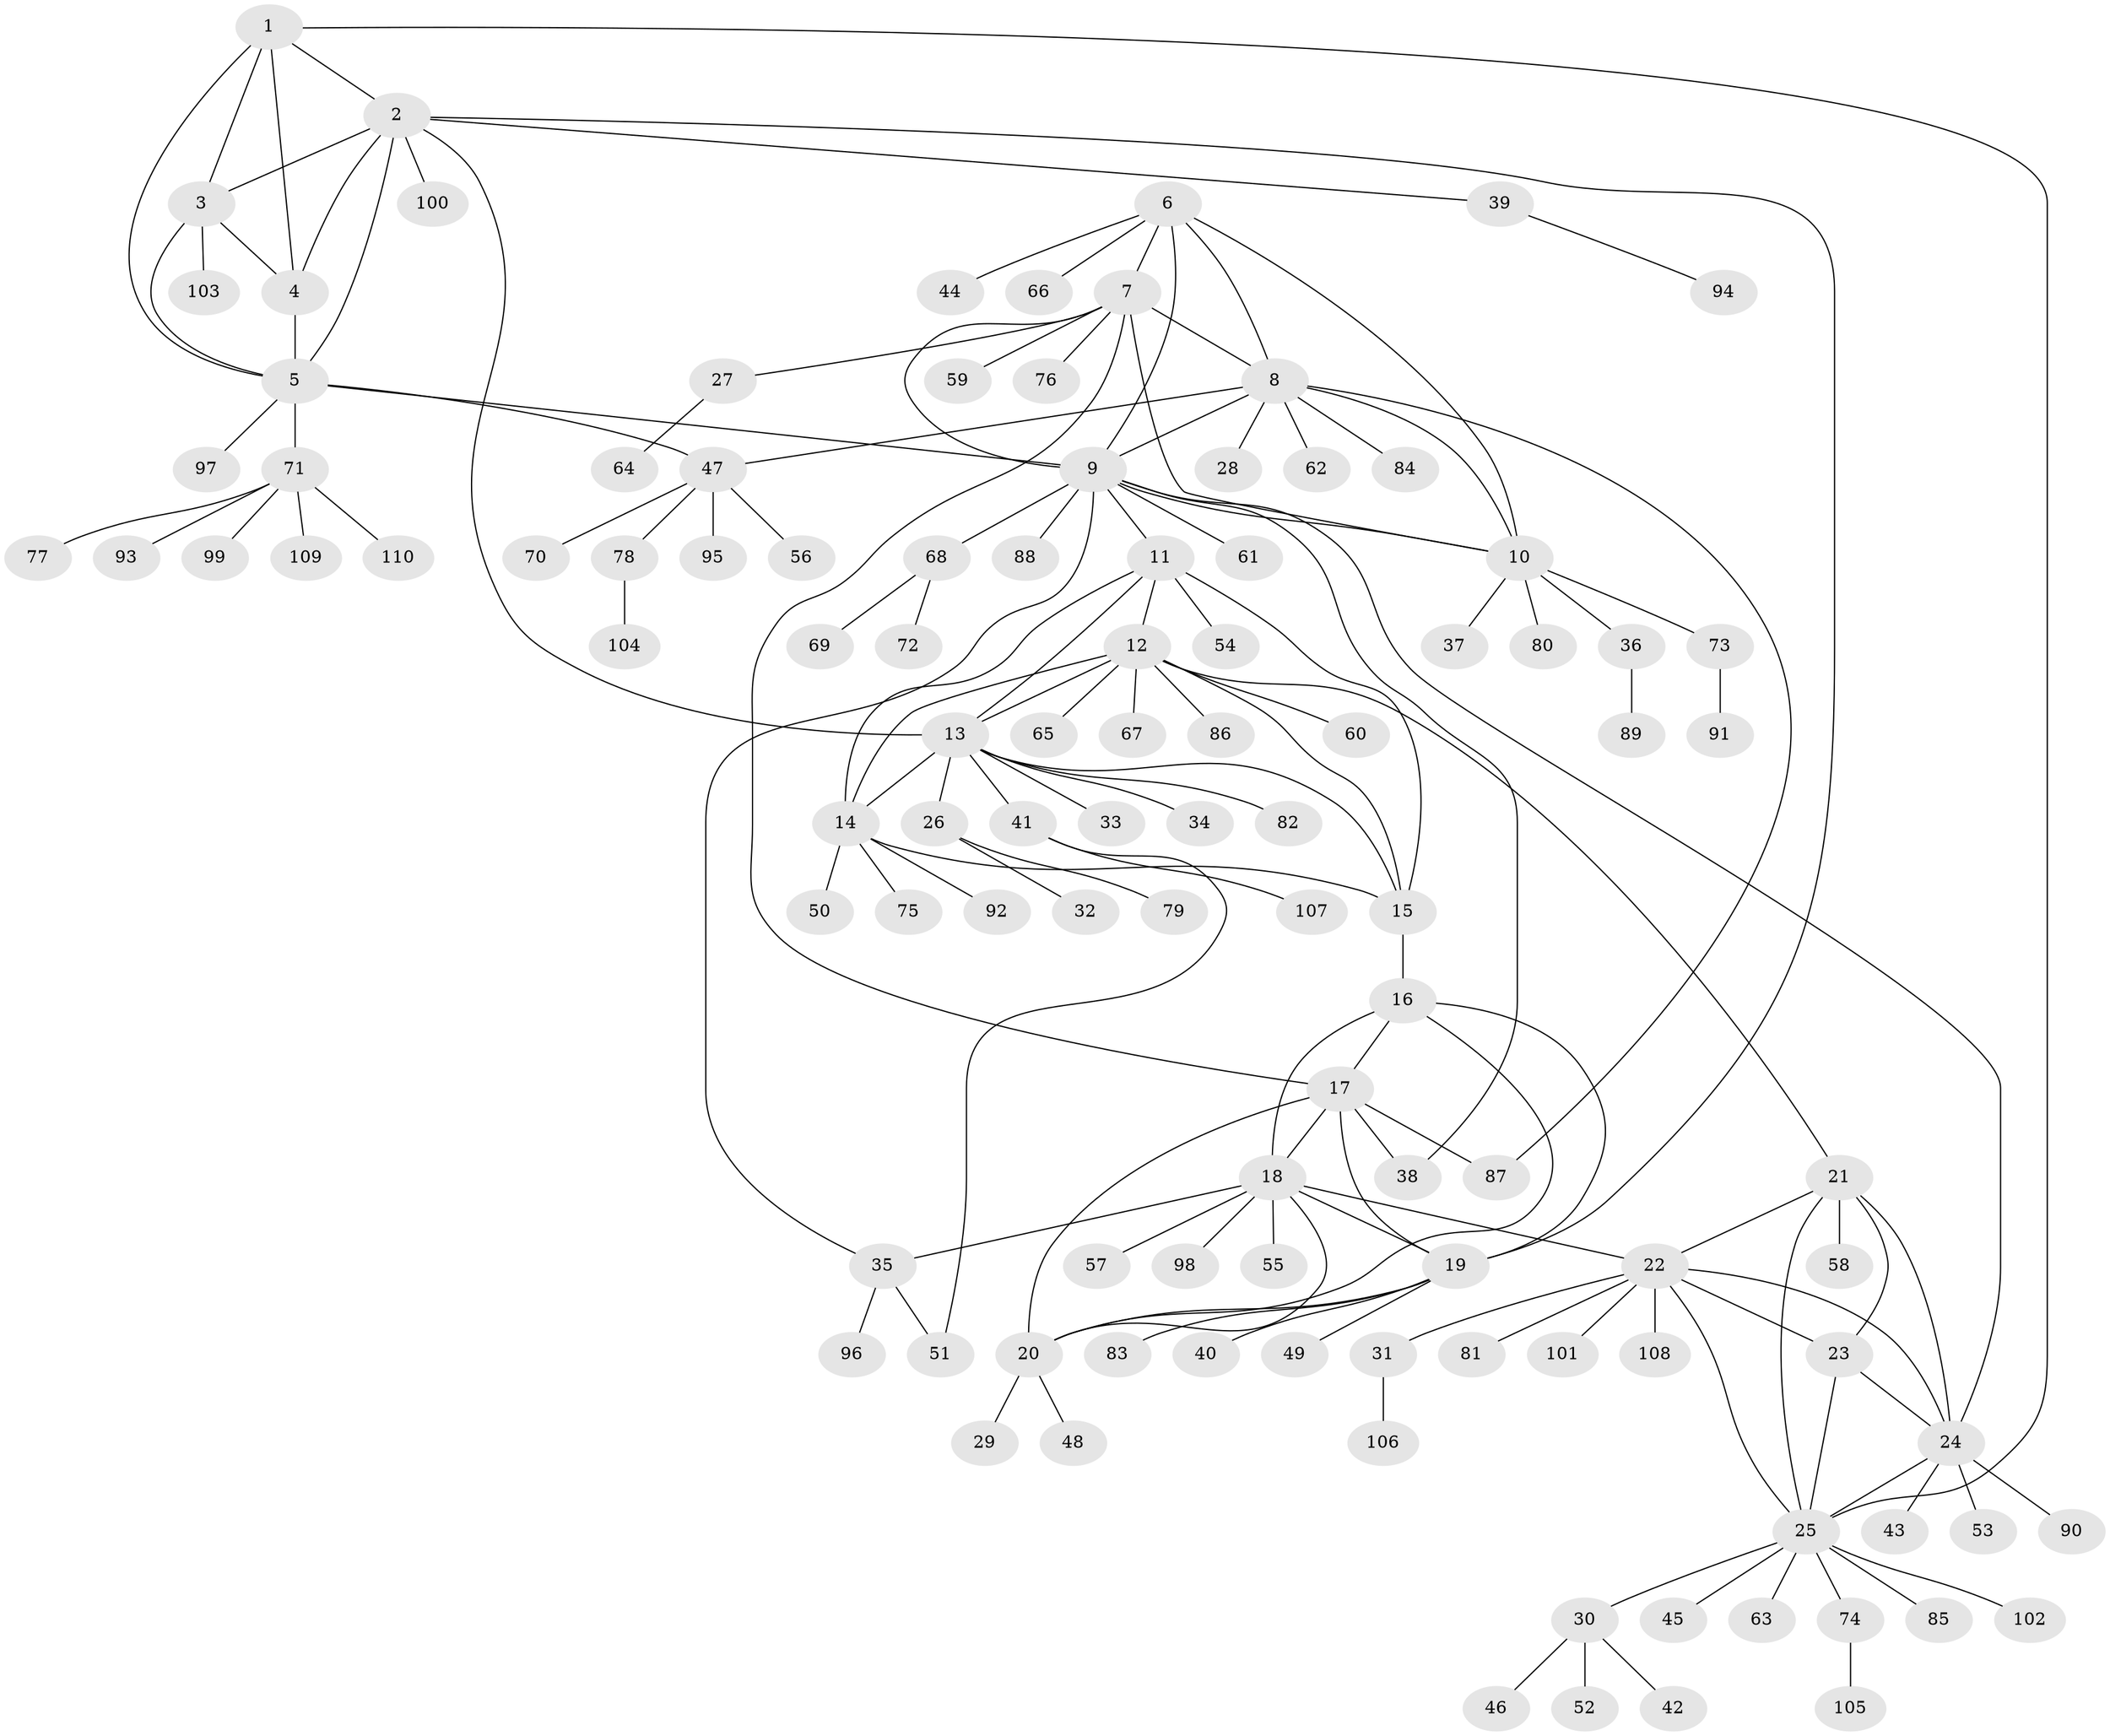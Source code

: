 // Generated by graph-tools (version 1.1) at 2025/02/03/09/25 03:02:44]
// undirected, 110 vertices, 150 edges
graph export_dot {
graph [start="1"]
  node [color=gray90,style=filled];
  1;
  2;
  3;
  4;
  5;
  6;
  7;
  8;
  9;
  10;
  11;
  12;
  13;
  14;
  15;
  16;
  17;
  18;
  19;
  20;
  21;
  22;
  23;
  24;
  25;
  26;
  27;
  28;
  29;
  30;
  31;
  32;
  33;
  34;
  35;
  36;
  37;
  38;
  39;
  40;
  41;
  42;
  43;
  44;
  45;
  46;
  47;
  48;
  49;
  50;
  51;
  52;
  53;
  54;
  55;
  56;
  57;
  58;
  59;
  60;
  61;
  62;
  63;
  64;
  65;
  66;
  67;
  68;
  69;
  70;
  71;
  72;
  73;
  74;
  75;
  76;
  77;
  78;
  79;
  80;
  81;
  82;
  83;
  84;
  85;
  86;
  87;
  88;
  89;
  90;
  91;
  92;
  93;
  94;
  95;
  96;
  97;
  98;
  99;
  100;
  101;
  102;
  103;
  104;
  105;
  106;
  107;
  108;
  109;
  110;
  1 -- 2;
  1 -- 3;
  1 -- 4;
  1 -- 5;
  1 -- 25;
  2 -- 3;
  2 -- 4;
  2 -- 5;
  2 -- 13;
  2 -- 19;
  2 -- 39;
  2 -- 100;
  3 -- 4;
  3 -- 5;
  3 -- 103;
  4 -- 5;
  5 -- 9;
  5 -- 47;
  5 -- 71;
  5 -- 97;
  6 -- 7;
  6 -- 8;
  6 -- 9;
  6 -- 10;
  6 -- 44;
  6 -- 66;
  7 -- 8;
  7 -- 9;
  7 -- 10;
  7 -- 17;
  7 -- 27;
  7 -- 59;
  7 -- 76;
  8 -- 9;
  8 -- 10;
  8 -- 28;
  8 -- 47;
  8 -- 62;
  8 -- 84;
  8 -- 87;
  9 -- 10;
  9 -- 11;
  9 -- 24;
  9 -- 35;
  9 -- 38;
  9 -- 61;
  9 -- 68;
  9 -- 88;
  10 -- 36;
  10 -- 37;
  10 -- 73;
  10 -- 80;
  11 -- 12;
  11 -- 13;
  11 -- 14;
  11 -- 15;
  11 -- 54;
  12 -- 13;
  12 -- 14;
  12 -- 15;
  12 -- 21;
  12 -- 60;
  12 -- 65;
  12 -- 67;
  12 -- 86;
  13 -- 14;
  13 -- 15;
  13 -- 26;
  13 -- 33;
  13 -- 34;
  13 -- 41;
  13 -- 82;
  14 -- 15;
  14 -- 50;
  14 -- 75;
  14 -- 92;
  15 -- 16;
  16 -- 17;
  16 -- 18;
  16 -- 19;
  16 -- 20;
  17 -- 18;
  17 -- 19;
  17 -- 20;
  17 -- 38;
  17 -- 87;
  18 -- 19;
  18 -- 20;
  18 -- 22;
  18 -- 35;
  18 -- 55;
  18 -- 57;
  18 -- 98;
  19 -- 20;
  19 -- 40;
  19 -- 49;
  19 -- 83;
  20 -- 29;
  20 -- 48;
  21 -- 22;
  21 -- 23;
  21 -- 24;
  21 -- 25;
  21 -- 58;
  22 -- 23;
  22 -- 24;
  22 -- 25;
  22 -- 31;
  22 -- 81;
  22 -- 101;
  22 -- 108;
  23 -- 24;
  23 -- 25;
  24 -- 25;
  24 -- 43;
  24 -- 53;
  24 -- 90;
  25 -- 30;
  25 -- 45;
  25 -- 63;
  25 -- 74;
  25 -- 85;
  25 -- 102;
  26 -- 32;
  26 -- 79;
  27 -- 64;
  30 -- 42;
  30 -- 46;
  30 -- 52;
  31 -- 106;
  35 -- 51;
  35 -- 96;
  36 -- 89;
  39 -- 94;
  41 -- 51;
  41 -- 107;
  47 -- 56;
  47 -- 70;
  47 -- 78;
  47 -- 95;
  68 -- 69;
  68 -- 72;
  71 -- 77;
  71 -- 93;
  71 -- 99;
  71 -- 109;
  71 -- 110;
  73 -- 91;
  74 -- 105;
  78 -- 104;
}
